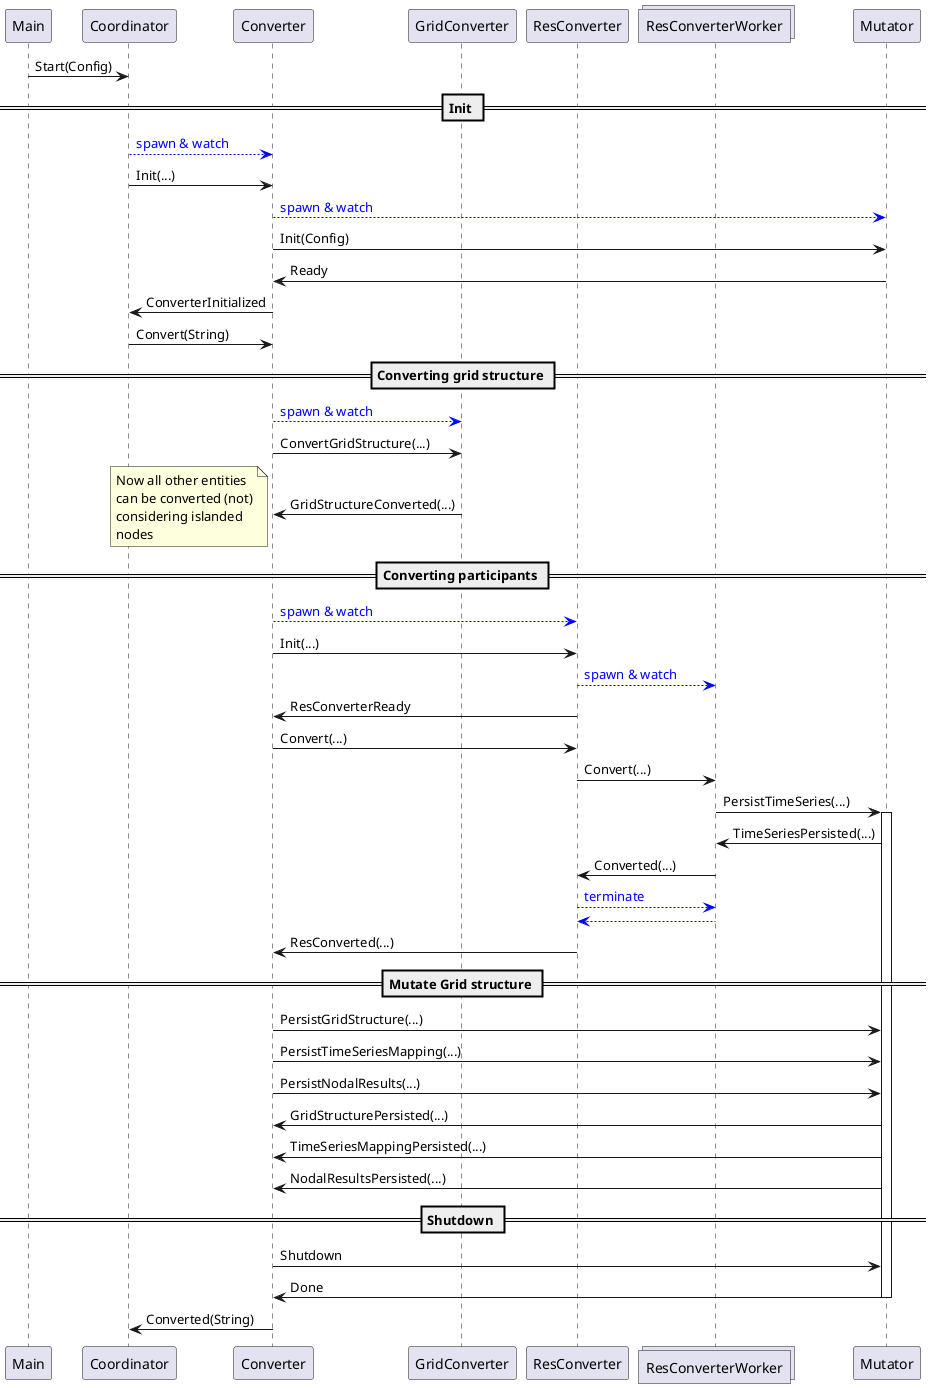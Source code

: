 @startuml

participant Main
participant Coordinator
participant Converter
participant GridConverter
participant ResConverter
collections ResConverterWorker
participant Mutator

Main -> Coordinator: Start(Config)
== Init ==
Coordinator --[#blue]> Converter: <font color=blue>spawn & watch</font>
Coordinator -> Converter: Init(...)
Converter --[#blue]> Mutator: <font color=blue>spawn & watch</font>
Converter -> Mutator: Init(Config)
Converter <- Mutator: Ready
Coordinator <- Converter: ConverterInitialized
Coordinator -> Converter: Convert(String)

== Converting grid structure ==
Converter --[#blue]> GridConverter: <font color=blue>spawn & watch</font>
Converter -> GridConverter: ConvertGridStructure(...)
Converter <- GridConverter: GridStructureConverted(...)
note left: Now all other entities\ncan be converted (not)\nconsidering islanded\nnodes

== Converting participants ==
Converter --[#blue]> ResConverter: <font color=blue>spawn & watch</font>
Converter -> ResConverter: Init(...)
ResConverter --[#blue]> ResConverterWorker:  <font color=blue>spawn & watch</font>
Converter <- ResConverter: ResConverterReady
Converter -> ResConverter: Convert(...)
ResConverter -> ResConverterWorker: Convert(...)
ResConverterWorker -> Mutator: PersistTimeSeries(...)
activate Mutator
ResConverterWorker <- Mutator: TimeSeriesPersisted(...)
ResConverter <- ResConverterWorker: Converted(...)
ResConverter --[#blue]> ResConverterWorker: <font color=blue>terminate</font>
ResConverter <--[#blue] ResConverterWorker
Converter <- ResConverter: ResConverted(...)

== Mutate Grid structure ==
Converter -> Mutator: PersistGridStructure(...)
Converter -> Mutator: PersistTimeSeriesMapping(...)
Converter -> Mutator: PersistNodalResults(...)
Converter <- Mutator: GridStructurePersisted(...)
Converter <- Mutator: TimeSeriesMappingPersisted(...)
Converter <- Mutator: NodalResultsPersisted(...)

== Shutdown ==
Converter -> Mutator: Shutdown
Converter <- Mutator: Done
deactivate Mutator

Coordinator <- Converter: Converted(String)
@enduml